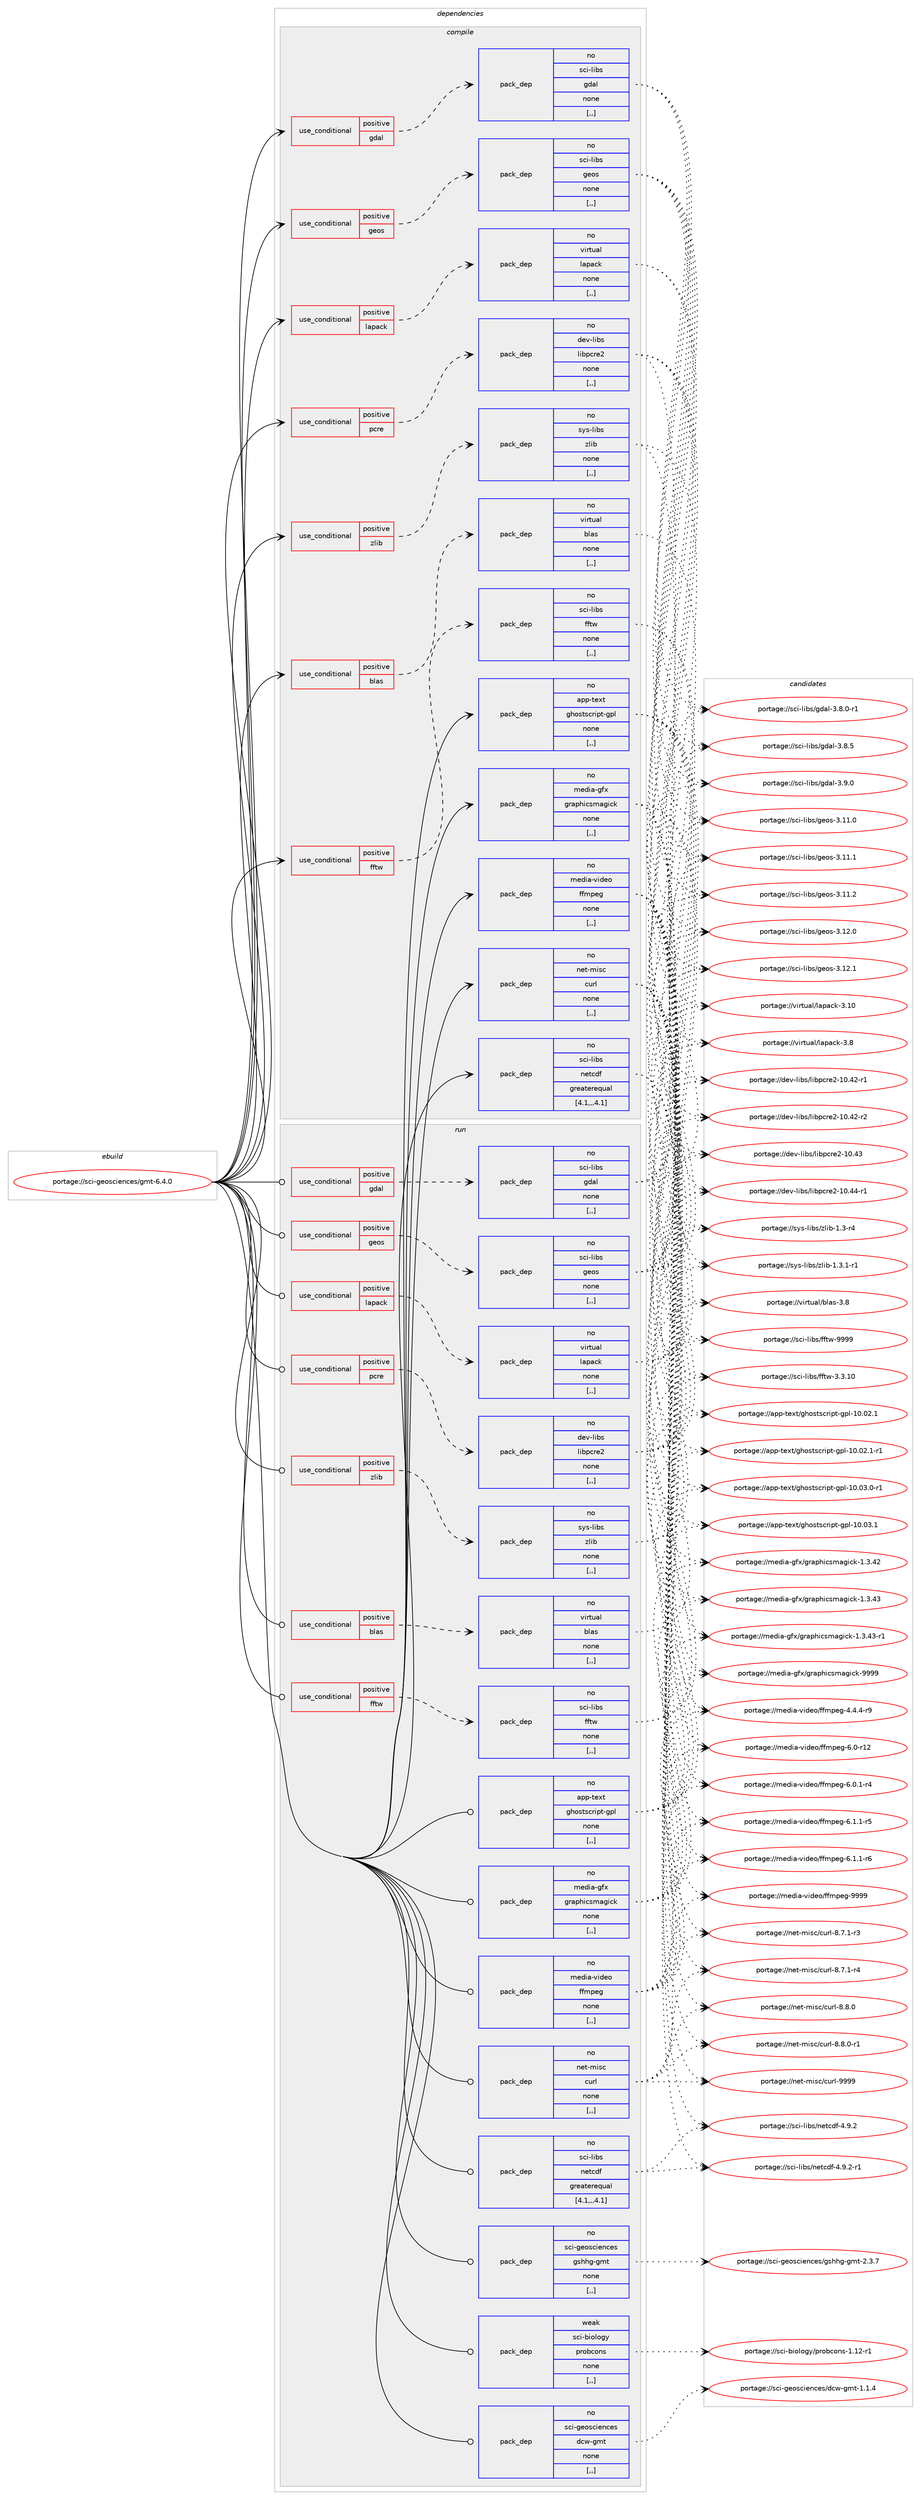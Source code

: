 digraph prolog {

# *************
# Graph options
# *************

newrank=true;
concentrate=true;
compound=true;
graph [rankdir=LR,fontname=Helvetica,fontsize=10,ranksep=1.5];#, ranksep=2.5, nodesep=0.2];
edge  [arrowhead=vee];
node  [fontname=Helvetica,fontsize=10];

# **********
# The ebuild
# **********

subgraph cluster_leftcol {
color=gray;
rank=same;
label=<<i>ebuild</i>>;
id [label="portage://sci-geosciences/gmt-6.4.0", color=red, width=4, href="../sci-geosciences/gmt-6.4.0.svg"];
}

# ****************
# The dependencies
# ****************

subgraph cluster_midcol {
color=gray;
label=<<i>dependencies</i>>;
subgraph cluster_compile {
fillcolor="#eeeeee";
style=filled;
label=<<i>compile</i>>;
subgraph cond102179 {
dependency387240 [label=<<TABLE BORDER="0" CELLBORDER="1" CELLSPACING="0" CELLPADDING="4"><TR><TD ROWSPAN="3" CELLPADDING="10">use_conditional</TD></TR><TR><TD>positive</TD></TR><TR><TD>blas</TD></TR></TABLE>>, shape=none, color=red];
subgraph pack282288 {
dependency387241 [label=<<TABLE BORDER="0" CELLBORDER="1" CELLSPACING="0" CELLPADDING="4" WIDTH="220"><TR><TD ROWSPAN="6" CELLPADDING="30">pack_dep</TD></TR><TR><TD WIDTH="110">no</TD></TR><TR><TD>virtual</TD></TR><TR><TD>blas</TD></TR><TR><TD>none</TD></TR><TR><TD>[,,]</TD></TR></TABLE>>, shape=none, color=blue];
}
dependency387240:e -> dependency387241:w [weight=20,style="dashed",arrowhead="vee"];
}
id:e -> dependency387240:w [weight=20,style="solid",arrowhead="vee"];
subgraph cond102180 {
dependency387242 [label=<<TABLE BORDER="0" CELLBORDER="1" CELLSPACING="0" CELLPADDING="4"><TR><TD ROWSPAN="3" CELLPADDING="10">use_conditional</TD></TR><TR><TD>positive</TD></TR><TR><TD>fftw</TD></TR></TABLE>>, shape=none, color=red];
subgraph pack282289 {
dependency387243 [label=<<TABLE BORDER="0" CELLBORDER="1" CELLSPACING="0" CELLPADDING="4" WIDTH="220"><TR><TD ROWSPAN="6" CELLPADDING="30">pack_dep</TD></TR><TR><TD WIDTH="110">no</TD></TR><TR><TD>sci-libs</TD></TR><TR><TD>fftw</TD></TR><TR><TD>none</TD></TR><TR><TD>[,,]</TD></TR></TABLE>>, shape=none, color=blue];
}
dependency387242:e -> dependency387243:w [weight=20,style="dashed",arrowhead="vee"];
}
id:e -> dependency387242:w [weight=20,style="solid",arrowhead="vee"];
subgraph cond102181 {
dependency387244 [label=<<TABLE BORDER="0" CELLBORDER="1" CELLSPACING="0" CELLPADDING="4"><TR><TD ROWSPAN="3" CELLPADDING="10">use_conditional</TD></TR><TR><TD>positive</TD></TR><TR><TD>gdal</TD></TR></TABLE>>, shape=none, color=red];
subgraph pack282290 {
dependency387245 [label=<<TABLE BORDER="0" CELLBORDER="1" CELLSPACING="0" CELLPADDING="4" WIDTH="220"><TR><TD ROWSPAN="6" CELLPADDING="30">pack_dep</TD></TR><TR><TD WIDTH="110">no</TD></TR><TR><TD>sci-libs</TD></TR><TR><TD>gdal</TD></TR><TR><TD>none</TD></TR><TR><TD>[,,]</TD></TR></TABLE>>, shape=none, color=blue];
}
dependency387244:e -> dependency387245:w [weight=20,style="dashed",arrowhead="vee"];
}
id:e -> dependency387244:w [weight=20,style="solid",arrowhead="vee"];
subgraph cond102182 {
dependency387246 [label=<<TABLE BORDER="0" CELLBORDER="1" CELLSPACING="0" CELLPADDING="4"><TR><TD ROWSPAN="3" CELLPADDING="10">use_conditional</TD></TR><TR><TD>positive</TD></TR><TR><TD>geos</TD></TR></TABLE>>, shape=none, color=red];
subgraph pack282291 {
dependency387247 [label=<<TABLE BORDER="0" CELLBORDER="1" CELLSPACING="0" CELLPADDING="4" WIDTH="220"><TR><TD ROWSPAN="6" CELLPADDING="30">pack_dep</TD></TR><TR><TD WIDTH="110">no</TD></TR><TR><TD>sci-libs</TD></TR><TR><TD>geos</TD></TR><TR><TD>none</TD></TR><TR><TD>[,,]</TD></TR></TABLE>>, shape=none, color=blue];
}
dependency387246:e -> dependency387247:w [weight=20,style="dashed",arrowhead="vee"];
}
id:e -> dependency387246:w [weight=20,style="solid",arrowhead="vee"];
subgraph cond102183 {
dependency387248 [label=<<TABLE BORDER="0" CELLBORDER="1" CELLSPACING="0" CELLPADDING="4"><TR><TD ROWSPAN="3" CELLPADDING="10">use_conditional</TD></TR><TR><TD>positive</TD></TR><TR><TD>lapack</TD></TR></TABLE>>, shape=none, color=red];
subgraph pack282292 {
dependency387249 [label=<<TABLE BORDER="0" CELLBORDER="1" CELLSPACING="0" CELLPADDING="4" WIDTH="220"><TR><TD ROWSPAN="6" CELLPADDING="30">pack_dep</TD></TR><TR><TD WIDTH="110">no</TD></TR><TR><TD>virtual</TD></TR><TR><TD>lapack</TD></TR><TR><TD>none</TD></TR><TR><TD>[,,]</TD></TR></TABLE>>, shape=none, color=blue];
}
dependency387248:e -> dependency387249:w [weight=20,style="dashed",arrowhead="vee"];
}
id:e -> dependency387248:w [weight=20,style="solid",arrowhead="vee"];
subgraph cond102184 {
dependency387250 [label=<<TABLE BORDER="0" CELLBORDER="1" CELLSPACING="0" CELLPADDING="4"><TR><TD ROWSPAN="3" CELLPADDING="10">use_conditional</TD></TR><TR><TD>positive</TD></TR><TR><TD>pcre</TD></TR></TABLE>>, shape=none, color=red];
subgraph pack282293 {
dependency387251 [label=<<TABLE BORDER="0" CELLBORDER="1" CELLSPACING="0" CELLPADDING="4" WIDTH="220"><TR><TD ROWSPAN="6" CELLPADDING="30">pack_dep</TD></TR><TR><TD WIDTH="110">no</TD></TR><TR><TD>dev-libs</TD></TR><TR><TD>libpcre2</TD></TR><TR><TD>none</TD></TR><TR><TD>[,,]</TD></TR></TABLE>>, shape=none, color=blue];
}
dependency387250:e -> dependency387251:w [weight=20,style="dashed",arrowhead="vee"];
}
id:e -> dependency387250:w [weight=20,style="solid",arrowhead="vee"];
subgraph cond102185 {
dependency387252 [label=<<TABLE BORDER="0" CELLBORDER="1" CELLSPACING="0" CELLPADDING="4"><TR><TD ROWSPAN="3" CELLPADDING="10">use_conditional</TD></TR><TR><TD>positive</TD></TR><TR><TD>zlib</TD></TR></TABLE>>, shape=none, color=red];
subgraph pack282294 {
dependency387253 [label=<<TABLE BORDER="0" CELLBORDER="1" CELLSPACING="0" CELLPADDING="4" WIDTH="220"><TR><TD ROWSPAN="6" CELLPADDING="30">pack_dep</TD></TR><TR><TD WIDTH="110">no</TD></TR><TR><TD>sys-libs</TD></TR><TR><TD>zlib</TD></TR><TR><TD>none</TD></TR><TR><TD>[,,]</TD></TR></TABLE>>, shape=none, color=blue];
}
dependency387252:e -> dependency387253:w [weight=20,style="dashed",arrowhead="vee"];
}
id:e -> dependency387252:w [weight=20,style="solid",arrowhead="vee"];
subgraph pack282295 {
dependency387254 [label=<<TABLE BORDER="0" CELLBORDER="1" CELLSPACING="0" CELLPADDING="4" WIDTH="220"><TR><TD ROWSPAN="6" CELLPADDING="30">pack_dep</TD></TR><TR><TD WIDTH="110">no</TD></TR><TR><TD>app-text</TD></TR><TR><TD>ghostscript-gpl</TD></TR><TR><TD>none</TD></TR><TR><TD>[,,]</TD></TR></TABLE>>, shape=none, color=blue];
}
id:e -> dependency387254:w [weight=20,style="solid",arrowhead="vee"];
subgraph pack282296 {
dependency387255 [label=<<TABLE BORDER="0" CELLBORDER="1" CELLSPACING="0" CELLPADDING="4" WIDTH="220"><TR><TD ROWSPAN="6" CELLPADDING="30">pack_dep</TD></TR><TR><TD WIDTH="110">no</TD></TR><TR><TD>media-gfx</TD></TR><TR><TD>graphicsmagick</TD></TR><TR><TD>none</TD></TR><TR><TD>[,,]</TD></TR></TABLE>>, shape=none, color=blue];
}
id:e -> dependency387255:w [weight=20,style="solid",arrowhead="vee"];
subgraph pack282297 {
dependency387256 [label=<<TABLE BORDER="0" CELLBORDER="1" CELLSPACING="0" CELLPADDING="4" WIDTH="220"><TR><TD ROWSPAN="6" CELLPADDING="30">pack_dep</TD></TR><TR><TD WIDTH="110">no</TD></TR><TR><TD>media-video</TD></TR><TR><TD>ffmpeg</TD></TR><TR><TD>none</TD></TR><TR><TD>[,,]</TD></TR></TABLE>>, shape=none, color=blue];
}
id:e -> dependency387256:w [weight=20,style="solid",arrowhead="vee"];
subgraph pack282298 {
dependency387257 [label=<<TABLE BORDER="0" CELLBORDER="1" CELLSPACING="0" CELLPADDING="4" WIDTH="220"><TR><TD ROWSPAN="6" CELLPADDING="30">pack_dep</TD></TR><TR><TD WIDTH="110">no</TD></TR><TR><TD>net-misc</TD></TR><TR><TD>curl</TD></TR><TR><TD>none</TD></TR><TR><TD>[,,]</TD></TR></TABLE>>, shape=none, color=blue];
}
id:e -> dependency387257:w [weight=20,style="solid",arrowhead="vee"];
subgraph pack282299 {
dependency387258 [label=<<TABLE BORDER="0" CELLBORDER="1" CELLSPACING="0" CELLPADDING="4" WIDTH="220"><TR><TD ROWSPAN="6" CELLPADDING="30">pack_dep</TD></TR><TR><TD WIDTH="110">no</TD></TR><TR><TD>sci-libs</TD></TR><TR><TD>netcdf</TD></TR><TR><TD>greaterequal</TD></TR><TR><TD>[4.1,,,4.1]</TD></TR></TABLE>>, shape=none, color=blue];
}
id:e -> dependency387258:w [weight=20,style="solid",arrowhead="vee"];
}
subgraph cluster_compileandrun {
fillcolor="#eeeeee";
style=filled;
label=<<i>compile and run</i>>;
}
subgraph cluster_run {
fillcolor="#eeeeee";
style=filled;
label=<<i>run</i>>;
subgraph cond102186 {
dependency387259 [label=<<TABLE BORDER="0" CELLBORDER="1" CELLSPACING="0" CELLPADDING="4"><TR><TD ROWSPAN="3" CELLPADDING="10">use_conditional</TD></TR><TR><TD>positive</TD></TR><TR><TD>blas</TD></TR></TABLE>>, shape=none, color=red];
subgraph pack282300 {
dependency387260 [label=<<TABLE BORDER="0" CELLBORDER="1" CELLSPACING="0" CELLPADDING="4" WIDTH="220"><TR><TD ROWSPAN="6" CELLPADDING="30">pack_dep</TD></TR><TR><TD WIDTH="110">no</TD></TR><TR><TD>virtual</TD></TR><TR><TD>blas</TD></TR><TR><TD>none</TD></TR><TR><TD>[,,]</TD></TR></TABLE>>, shape=none, color=blue];
}
dependency387259:e -> dependency387260:w [weight=20,style="dashed",arrowhead="vee"];
}
id:e -> dependency387259:w [weight=20,style="solid",arrowhead="odot"];
subgraph cond102187 {
dependency387261 [label=<<TABLE BORDER="0" CELLBORDER="1" CELLSPACING="0" CELLPADDING="4"><TR><TD ROWSPAN="3" CELLPADDING="10">use_conditional</TD></TR><TR><TD>positive</TD></TR><TR><TD>fftw</TD></TR></TABLE>>, shape=none, color=red];
subgraph pack282301 {
dependency387262 [label=<<TABLE BORDER="0" CELLBORDER="1" CELLSPACING="0" CELLPADDING="4" WIDTH="220"><TR><TD ROWSPAN="6" CELLPADDING="30">pack_dep</TD></TR><TR><TD WIDTH="110">no</TD></TR><TR><TD>sci-libs</TD></TR><TR><TD>fftw</TD></TR><TR><TD>none</TD></TR><TR><TD>[,,]</TD></TR></TABLE>>, shape=none, color=blue];
}
dependency387261:e -> dependency387262:w [weight=20,style="dashed",arrowhead="vee"];
}
id:e -> dependency387261:w [weight=20,style="solid",arrowhead="odot"];
subgraph cond102188 {
dependency387263 [label=<<TABLE BORDER="0" CELLBORDER="1" CELLSPACING="0" CELLPADDING="4"><TR><TD ROWSPAN="3" CELLPADDING="10">use_conditional</TD></TR><TR><TD>positive</TD></TR><TR><TD>gdal</TD></TR></TABLE>>, shape=none, color=red];
subgraph pack282302 {
dependency387264 [label=<<TABLE BORDER="0" CELLBORDER="1" CELLSPACING="0" CELLPADDING="4" WIDTH="220"><TR><TD ROWSPAN="6" CELLPADDING="30">pack_dep</TD></TR><TR><TD WIDTH="110">no</TD></TR><TR><TD>sci-libs</TD></TR><TR><TD>gdal</TD></TR><TR><TD>none</TD></TR><TR><TD>[,,]</TD></TR></TABLE>>, shape=none, color=blue];
}
dependency387263:e -> dependency387264:w [weight=20,style="dashed",arrowhead="vee"];
}
id:e -> dependency387263:w [weight=20,style="solid",arrowhead="odot"];
subgraph cond102189 {
dependency387265 [label=<<TABLE BORDER="0" CELLBORDER="1" CELLSPACING="0" CELLPADDING="4"><TR><TD ROWSPAN="3" CELLPADDING="10">use_conditional</TD></TR><TR><TD>positive</TD></TR><TR><TD>geos</TD></TR></TABLE>>, shape=none, color=red];
subgraph pack282303 {
dependency387266 [label=<<TABLE BORDER="0" CELLBORDER="1" CELLSPACING="0" CELLPADDING="4" WIDTH="220"><TR><TD ROWSPAN="6" CELLPADDING="30">pack_dep</TD></TR><TR><TD WIDTH="110">no</TD></TR><TR><TD>sci-libs</TD></TR><TR><TD>geos</TD></TR><TR><TD>none</TD></TR><TR><TD>[,,]</TD></TR></TABLE>>, shape=none, color=blue];
}
dependency387265:e -> dependency387266:w [weight=20,style="dashed",arrowhead="vee"];
}
id:e -> dependency387265:w [weight=20,style="solid",arrowhead="odot"];
subgraph cond102190 {
dependency387267 [label=<<TABLE BORDER="0" CELLBORDER="1" CELLSPACING="0" CELLPADDING="4"><TR><TD ROWSPAN="3" CELLPADDING="10">use_conditional</TD></TR><TR><TD>positive</TD></TR><TR><TD>lapack</TD></TR></TABLE>>, shape=none, color=red];
subgraph pack282304 {
dependency387268 [label=<<TABLE BORDER="0" CELLBORDER="1" CELLSPACING="0" CELLPADDING="4" WIDTH="220"><TR><TD ROWSPAN="6" CELLPADDING="30">pack_dep</TD></TR><TR><TD WIDTH="110">no</TD></TR><TR><TD>virtual</TD></TR><TR><TD>lapack</TD></TR><TR><TD>none</TD></TR><TR><TD>[,,]</TD></TR></TABLE>>, shape=none, color=blue];
}
dependency387267:e -> dependency387268:w [weight=20,style="dashed",arrowhead="vee"];
}
id:e -> dependency387267:w [weight=20,style="solid",arrowhead="odot"];
subgraph cond102191 {
dependency387269 [label=<<TABLE BORDER="0" CELLBORDER="1" CELLSPACING="0" CELLPADDING="4"><TR><TD ROWSPAN="3" CELLPADDING="10">use_conditional</TD></TR><TR><TD>positive</TD></TR><TR><TD>pcre</TD></TR></TABLE>>, shape=none, color=red];
subgraph pack282305 {
dependency387270 [label=<<TABLE BORDER="0" CELLBORDER="1" CELLSPACING="0" CELLPADDING="4" WIDTH="220"><TR><TD ROWSPAN="6" CELLPADDING="30">pack_dep</TD></TR><TR><TD WIDTH="110">no</TD></TR><TR><TD>dev-libs</TD></TR><TR><TD>libpcre2</TD></TR><TR><TD>none</TD></TR><TR><TD>[,,]</TD></TR></TABLE>>, shape=none, color=blue];
}
dependency387269:e -> dependency387270:w [weight=20,style="dashed",arrowhead="vee"];
}
id:e -> dependency387269:w [weight=20,style="solid",arrowhead="odot"];
subgraph cond102192 {
dependency387271 [label=<<TABLE BORDER="0" CELLBORDER="1" CELLSPACING="0" CELLPADDING="4"><TR><TD ROWSPAN="3" CELLPADDING="10">use_conditional</TD></TR><TR><TD>positive</TD></TR><TR><TD>zlib</TD></TR></TABLE>>, shape=none, color=red];
subgraph pack282306 {
dependency387272 [label=<<TABLE BORDER="0" CELLBORDER="1" CELLSPACING="0" CELLPADDING="4" WIDTH="220"><TR><TD ROWSPAN="6" CELLPADDING="30">pack_dep</TD></TR><TR><TD WIDTH="110">no</TD></TR><TR><TD>sys-libs</TD></TR><TR><TD>zlib</TD></TR><TR><TD>none</TD></TR><TR><TD>[,,]</TD></TR></TABLE>>, shape=none, color=blue];
}
dependency387271:e -> dependency387272:w [weight=20,style="dashed",arrowhead="vee"];
}
id:e -> dependency387271:w [weight=20,style="solid",arrowhead="odot"];
subgraph pack282307 {
dependency387273 [label=<<TABLE BORDER="0" CELLBORDER="1" CELLSPACING="0" CELLPADDING="4" WIDTH="220"><TR><TD ROWSPAN="6" CELLPADDING="30">pack_dep</TD></TR><TR><TD WIDTH="110">no</TD></TR><TR><TD>app-text</TD></TR><TR><TD>ghostscript-gpl</TD></TR><TR><TD>none</TD></TR><TR><TD>[,,]</TD></TR></TABLE>>, shape=none, color=blue];
}
id:e -> dependency387273:w [weight=20,style="solid",arrowhead="odot"];
subgraph pack282308 {
dependency387274 [label=<<TABLE BORDER="0" CELLBORDER="1" CELLSPACING="0" CELLPADDING="4" WIDTH="220"><TR><TD ROWSPAN="6" CELLPADDING="30">pack_dep</TD></TR><TR><TD WIDTH="110">no</TD></TR><TR><TD>media-gfx</TD></TR><TR><TD>graphicsmagick</TD></TR><TR><TD>none</TD></TR><TR><TD>[,,]</TD></TR></TABLE>>, shape=none, color=blue];
}
id:e -> dependency387274:w [weight=20,style="solid",arrowhead="odot"];
subgraph pack282309 {
dependency387275 [label=<<TABLE BORDER="0" CELLBORDER="1" CELLSPACING="0" CELLPADDING="4" WIDTH="220"><TR><TD ROWSPAN="6" CELLPADDING="30">pack_dep</TD></TR><TR><TD WIDTH="110">no</TD></TR><TR><TD>media-video</TD></TR><TR><TD>ffmpeg</TD></TR><TR><TD>none</TD></TR><TR><TD>[,,]</TD></TR></TABLE>>, shape=none, color=blue];
}
id:e -> dependency387275:w [weight=20,style="solid",arrowhead="odot"];
subgraph pack282310 {
dependency387276 [label=<<TABLE BORDER="0" CELLBORDER="1" CELLSPACING="0" CELLPADDING="4" WIDTH="220"><TR><TD ROWSPAN="6" CELLPADDING="30">pack_dep</TD></TR><TR><TD WIDTH="110">no</TD></TR><TR><TD>net-misc</TD></TR><TR><TD>curl</TD></TR><TR><TD>none</TD></TR><TR><TD>[,,]</TD></TR></TABLE>>, shape=none, color=blue];
}
id:e -> dependency387276:w [weight=20,style="solid",arrowhead="odot"];
subgraph pack282311 {
dependency387277 [label=<<TABLE BORDER="0" CELLBORDER="1" CELLSPACING="0" CELLPADDING="4" WIDTH="220"><TR><TD ROWSPAN="6" CELLPADDING="30">pack_dep</TD></TR><TR><TD WIDTH="110">no</TD></TR><TR><TD>sci-geosciences</TD></TR><TR><TD>dcw-gmt</TD></TR><TR><TD>none</TD></TR><TR><TD>[,,]</TD></TR></TABLE>>, shape=none, color=blue];
}
id:e -> dependency387277:w [weight=20,style="solid",arrowhead="odot"];
subgraph pack282312 {
dependency387278 [label=<<TABLE BORDER="0" CELLBORDER="1" CELLSPACING="0" CELLPADDING="4" WIDTH="220"><TR><TD ROWSPAN="6" CELLPADDING="30">pack_dep</TD></TR><TR><TD WIDTH="110">no</TD></TR><TR><TD>sci-geosciences</TD></TR><TR><TD>gshhg-gmt</TD></TR><TR><TD>none</TD></TR><TR><TD>[,,]</TD></TR></TABLE>>, shape=none, color=blue];
}
id:e -> dependency387278:w [weight=20,style="solid",arrowhead="odot"];
subgraph pack282313 {
dependency387279 [label=<<TABLE BORDER="0" CELLBORDER="1" CELLSPACING="0" CELLPADDING="4" WIDTH="220"><TR><TD ROWSPAN="6" CELLPADDING="30">pack_dep</TD></TR><TR><TD WIDTH="110">no</TD></TR><TR><TD>sci-libs</TD></TR><TR><TD>netcdf</TD></TR><TR><TD>greaterequal</TD></TR><TR><TD>[4.1,,,4.1]</TD></TR></TABLE>>, shape=none, color=blue];
}
id:e -> dependency387279:w [weight=20,style="solid",arrowhead="odot"];
subgraph pack282314 {
dependency387280 [label=<<TABLE BORDER="0" CELLBORDER="1" CELLSPACING="0" CELLPADDING="4" WIDTH="220"><TR><TD ROWSPAN="6" CELLPADDING="30">pack_dep</TD></TR><TR><TD WIDTH="110">weak</TD></TR><TR><TD>sci-biology</TD></TR><TR><TD>probcons</TD></TR><TR><TD>none</TD></TR><TR><TD>[,,]</TD></TR></TABLE>>, shape=none, color=blue];
}
id:e -> dependency387280:w [weight=20,style="solid",arrowhead="odot"];
}
}

# **************
# The candidates
# **************

subgraph cluster_choices {
rank=same;
color=gray;
label=<<i>candidates</i>>;

subgraph choice282288 {
color=black;
nodesep=1;
choice1181051141161179710847981089711545514656 [label="portage://virtual/blas-3.8", color=red, width=4,href="../virtual/blas-3.8.svg"];
dependency387241:e -> choice1181051141161179710847981089711545514656:w [style=dotted,weight="100"];
}
subgraph choice282289 {
color=black;
nodesep=1;
choice1159910545108105981154710210211611945514651464948 [label="portage://sci-libs/fftw-3.3.10", color=red, width=4,href="../sci-libs/fftw-3.3.10.svg"];
choice115991054510810598115471021021161194557575757 [label="portage://sci-libs/fftw-9999", color=red, width=4,href="../sci-libs/fftw-9999.svg"];
dependency387243:e -> choice1159910545108105981154710210211611945514651464948:w [style=dotted,weight="100"];
dependency387243:e -> choice115991054510810598115471021021161194557575757:w [style=dotted,weight="100"];
}
subgraph choice282290 {
color=black;
nodesep=1;
choice11599105451081059811547103100971084551465646484511449 [label="portage://sci-libs/gdal-3.8.0-r1", color=red, width=4,href="../sci-libs/gdal-3.8.0-r1.svg"];
choice1159910545108105981154710310097108455146564653 [label="portage://sci-libs/gdal-3.8.5", color=red, width=4,href="../sci-libs/gdal-3.8.5.svg"];
choice1159910545108105981154710310097108455146574648 [label="portage://sci-libs/gdal-3.9.0", color=red, width=4,href="../sci-libs/gdal-3.9.0.svg"];
dependency387245:e -> choice11599105451081059811547103100971084551465646484511449:w [style=dotted,weight="100"];
dependency387245:e -> choice1159910545108105981154710310097108455146564653:w [style=dotted,weight="100"];
dependency387245:e -> choice1159910545108105981154710310097108455146574648:w [style=dotted,weight="100"];
}
subgraph choice282291 {
color=black;
nodesep=1;
choice1159910545108105981154710310111111545514649494648 [label="portage://sci-libs/geos-3.11.0", color=red, width=4,href="../sci-libs/geos-3.11.0.svg"];
choice1159910545108105981154710310111111545514649494649 [label="portage://sci-libs/geos-3.11.1", color=red, width=4,href="../sci-libs/geos-3.11.1.svg"];
choice1159910545108105981154710310111111545514649494650 [label="portage://sci-libs/geos-3.11.2", color=red, width=4,href="../sci-libs/geos-3.11.2.svg"];
choice1159910545108105981154710310111111545514649504648 [label="portage://sci-libs/geos-3.12.0", color=red, width=4,href="../sci-libs/geos-3.12.0.svg"];
choice1159910545108105981154710310111111545514649504649 [label="portage://sci-libs/geos-3.12.1", color=red, width=4,href="../sci-libs/geos-3.12.1.svg"];
dependency387247:e -> choice1159910545108105981154710310111111545514649494648:w [style=dotted,weight="100"];
dependency387247:e -> choice1159910545108105981154710310111111545514649494649:w [style=dotted,weight="100"];
dependency387247:e -> choice1159910545108105981154710310111111545514649494650:w [style=dotted,weight="100"];
dependency387247:e -> choice1159910545108105981154710310111111545514649504648:w [style=dotted,weight="100"];
dependency387247:e -> choice1159910545108105981154710310111111545514649504649:w [style=dotted,weight="100"];
}
subgraph choice282292 {
color=black;
nodesep=1;
choice11810511411611797108471089711297991074551464948 [label="portage://virtual/lapack-3.10", color=red, width=4,href="../virtual/lapack-3.10.svg"];
choice118105114116117971084710897112979910745514656 [label="portage://virtual/lapack-3.8", color=red, width=4,href="../virtual/lapack-3.8.svg"];
dependency387249:e -> choice11810511411611797108471089711297991074551464948:w [style=dotted,weight="100"];
dependency387249:e -> choice118105114116117971084710897112979910745514656:w [style=dotted,weight="100"];
}
subgraph choice282293 {
color=black;
nodesep=1;
choice1001011184510810598115471081059811299114101504549484652504511449 [label="portage://dev-libs/libpcre2-10.42-r1", color=red, width=4,href="../dev-libs/libpcre2-10.42-r1.svg"];
choice1001011184510810598115471081059811299114101504549484652504511450 [label="portage://dev-libs/libpcre2-10.42-r2", color=red, width=4,href="../dev-libs/libpcre2-10.42-r2.svg"];
choice100101118451081059811547108105981129911410150454948465251 [label="portage://dev-libs/libpcre2-10.43", color=red, width=4,href="../dev-libs/libpcre2-10.43.svg"];
choice1001011184510810598115471081059811299114101504549484652524511449 [label="portage://dev-libs/libpcre2-10.44-r1", color=red, width=4,href="../dev-libs/libpcre2-10.44-r1.svg"];
dependency387251:e -> choice1001011184510810598115471081059811299114101504549484652504511449:w [style=dotted,weight="100"];
dependency387251:e -> choice1001011184510810598115471081059811299114101504549484652504511450:w [style=dotted,weight="100"];
dependency387251:e -> choice100101118451081059811547108105981129911410150454948465251:w [style=dotted,weight="100"];
dependency387251:e -> choice1001011184510810598115471081059811299114101504549484652524511449:w [style=dotted,weight="100"];
}
subgraph choice282294 {
color=black;
nodesep=1;
choice11512111545108105981154712210810598454946514511452 [label="portage://sys-libs/zlib-1.3-r4", color=red, width=4,href="../sys-libs/zlib-1.3-r4.svg"];
choice115121115451081059811547122108105984549465146494511449 [label="portage://sys-libs/zlib-1.3.1-r1", color=red, width=4,href="../sys-libs/zlib-1.3.1-r1.svg"];
dependency387253:e -> choice11512111545108105981154712210810598454946514511452:w [style=dotted,weight="100"];
dependency387253:e -> choice115121115451081059811547122108105984549465146494511449:w [style=dotted,weight="100"];
}
subgraph choice282295 {
color=black;
nodesep=1;
choice97112112451161011201164710310411111511611599114105112116451031121084549484648504649 [label="portage://app-text/ghostscript-gpl-10.02.1", color=red, width=4,href="../app-text/ghostscript-gpl-10.02.1.svg"];
choice971121124511610112011647103104111115116115991141051121164510311210845494846485046494511449 [label="portage://app-text/ghostscript-gpl-10.02.1-r1", color=red, width=4,href="../app-text/ghostscript-gpl-10.02.1-r1.svg"];
choice971121124511610112011647103104111115116115991141051121164510311210845494846485146484511449 [label="portage://app-text/ghostscript-gpl-10.03.0-r1", color=red, width=4,href="../app-text/ghostscript-gpl-10.03.0-r1.svg"];
choice97112112451161011201164710310411111511611599114105112116451031121084549484648514649 [label="portage://app-text/ghostscript-gpl-10.03.1", color=red, width=4,href="../app-text/ghostscript-gpl-10.03.1.svg"];
dependency387254:e -> choice97112112451161011201164710310411111511611599114105112116451031121084549484648504649:w [style=dotted,weight="100"];
dependency387254:e -> choice971121124511610112011647103104111115116115991141051121164510311210845494846485046494511449:w [style=dotted,weight="100"];
dependency387254:e -> choice971121124511610112011647103104111115116115991141051121164510311210845494846485146484511449:w [style=dotted,weight="100"];
dependency387254:e -> choice97112112451161011201164710310411111511611599114105112116451031121084549484648514649:w [style=dotted,weight="100"];
}
subgraph choice282296 {
color=black;
nodesep=1;
choice1091011001059745103102120471031149711210410599115109971031059910745494651465250 [label="portage://media-gfx/graphicsmagick-1.3.42", color=red, width=4,href="../media-gfx/graphicsmagick-1.3.42.svg"];
choice1091011001059745103102120471031149711210410599115109971031059910745494651465251 [label="portage://media-gfx/graphicsmagick-1.3.43", color=red, width=4,href="../media-gfx/graphicsmagick-1.3.43.svg"];
choice10910110010597451031021204710311497112104105991151099710310599107454946514652514511449 [label="portage://media-gfx/graphicsmagick-1.3.43-r1", color=red, width=4,href="../media-gfx/graphicsmagick-1.3.43-r1.svg"];
choice109101100105974510310212047103114971121041059911510997103105991074557575757 [label="portage://media-gfx/graphicsmagick-9999", color=red, width=4,href="../media-gfx/graphicsmagick-9999.svg"];
dependency387255:e -> choice1091011001059745103102120471031149711210410599115109971031059910745494651465250:w [style=dotted,weight="100"];
dependency387255:e -> choice1091011001059745103102120471031149711210410599115109971031059910745494651465251:w [style=dotted,weight="100"];
dependency387255:e -> choice10910110010597451031021204710311497112104105991151099710310599107454946514652514511449:w [style=dotted,weight="100"];
dependency387255:e -> choice109101100105974510310212047103114971121041059911510997103105991074557575757:w [style=dotted,weight="100"];
}
subgraph choice282297 {
color=black;
nodesep=1;
choice1091011001059745118105100101111471021021091121011034552465246524511457 [label="portage://media-video/ffmpeg-4.4.4-r9", color=red, width=4,href="../media-video/ffmpeg-4.4.4-r9.svg"];
choice10910110010597451181051001011114710210210911210110345544648451144950 [label="portage://media-video/ffmpeg-6.0-r12", color=red, width=4,href="../media-video/ffmpeg-6.0-r12.svg"];
choice1091011001059745118105100101111471021021091121011034554464846494511452 [label="portage://media-video/ffmpeg-6.0.1-r4", color=red, width=4,href="../media-video/ffmpeg-6.0.1-r4.svg"];
choice1091011001059745118105100101111471021021091121011034554464946494511453 [label="portage://media-video/ffmpeg-6.1.1-r5", color=red, width=4,href="../media-video/ffmpeg-6.1.1-r5.svg"];
choice1091011001059745118105100101111471021021091121011034554464946494511454 [label="portage://media-video/ffmpeg-6.1.1-r6", color=red, width=4,href="../media-video/ffmpeg-6.1.1-r6.svg"];
choice1091011001059745118105100101111471021021091121011034557575757 [label="portage://media-video/ffmpeg-9999", color=red, width=4,href="../media-video/ffmpeg-9999.svg"];
dependency387256:e -> choice1091011001059745118105100101111471021021091121011034552465246524511457:w [style=dotted,weight="100"];
dependency387256:e -> choice10910110010597451181051001011114710210210911210110345544648451144950:w [style=dotted,weight="100"];
dependency387256:e -> choice1091011001059745118105100101111471021021091121011034554464846494511452:w [style=dotted,weight="100"];
dependency387256:e -> choice1091011001059745118105100101111471021021091121011034554464946494511453:w [style=dotted,weight="100"];
dependency387256:e -> choice1091011001059745118105100101111471021021091121011034554464946494511454:w [style=dotted,weight="100"];
dependency387256:e -> choice1091011001059745118105100101111471021021091121011034557575757:w [style=dotted,weight="100"];
}
subgraph choice282298 {
color=black;
nodesep=1;
choice110101116451091051159947991171141084556465546494511451 [label="portage://net-misc/curl-8.7.1-r3", color=red, width=4,href="../net-misc/curl-8.7.1-r3.svg"];
choice110101116451091051159947991171141084556465546494511452 [label="portage://net-misc/curl-8.7.1-r4", color=red, width=4,href="../net-misc/curl-8.7.1-r4.svg"];
choice11010111645109105115994799117114108455646564648 [label="portage://net-misc/curl-8.8.0", color=red, width=4,href="../net-misc/curl-8.8.0.svg"];
choice110101116451091051159947991171141084556465646484511449 [label="portage://net-misc/curl-8.8.0-r1", color=red, width=4,href="../net-misc/curl-8.8.0-r1.svg"];
choice110101116451091051159947991171141084557575757 [label="portage://net-misc/curl-9999", color=red, width=4,href="../net-misc/curl-9999.svg"];
dependency387257:e -> choice110101116451091051159947991171141084556465546494511451:w [style=dotted,weight="100"];
dependency387257:e -> choice110101116451091051159947991171141084556465546494511452:w [style=dotted,weight="100"];
dependency387257:e -> choice11010111645109105115994799117114108455646564648:w [style=dotted,weight="100"];
dependency387257:e -> choice110101116451091051159947991171141084556465646484511449:w [style=dotted,weight="100"];
dependency387257:e -> choice110101116451091051159947991171141084557575757:w [style=dotted,weight="100"];
}
subgraph choice282299 {
color=black;
nodesep=1;
choice1159910545108105981154711010111699100102455246574650 [label="portage://sci-libs/netcdf-4.9.2", color=red, width=4,href="../sci-libs/netcdf-4.9.2.svg"];
choice11599105451081059811547110101116991001024552465746504511449 [label="portage://sci-libs/netcdf-4.9.2-r1", color=red, width=4,href="../sci-libs/netcdf-4.9.2-r1.svg"];
dependency387258:e -> choice1159910545108105981154711010111699100102455246574650:w [style=dotted,weight="100"];
dependency387258:e -> choice11599105451081059811547110101116991001024552465746504511449:w [style=dotted,weight="100"];
}
subgraph choice282300 {
color=black;
nodesep=1;
choice1181051141161179710847981089711545514656 [label="portage://virtual/blas-3.8", color=red, width=4,href="../virtual/blas-3.8.svg"];
dependency387260:e -> choice1181051141161179710847981089711545514656:w [style=dotted,weight="100"];
}
subgraph choice282301 {
color=black;
nodesep=1;
choice1159910545108105981154710210211611945514651464948 [label="portage://sci-libs/fftw-3.3.10", color=red, width=4,href="../sci-libs/fftw-3.3.10.svg"];
choice115991054510810598115471021021161194557575757 [label="portage://sci-libs/fftw-9999", color=red, width=4,href="../sci-libs/fftw-9999.svg"];
dependency387262:e -> choice1159910545108105981154710210211611945514651464948:w [style=dotted,weight="100"];
dependency387262:e -> choice115991054510810598115471021021161194557575757:w [style=dotted,weight="100"];
}
subgraph choice282302 {
color=black;
nodesep=1;
choice11599105451081059811547103100971084551465646484511449 [label="portage://sci-libs/gdal-3.8.0-r1", color=red, width=4,href="../sci-libs/gdal-3.8.0-r1.svg"];
choice1159910545108105981154710310097108455146564653 [label="portage://sci-libs/gdal-3.8.5", color=red, width=4,href="../sci-libs/gdal-3.8.5.svg"];
choice1159910545108105981154710310097108455146574648 [label="portage://sci-libs/gdal-3.9.0", color=red, width=4,href="../sci-libs/gdal-3.9.0.svg"];
dependency387264:e -> choice11599105451081059811547103100971084551465646484511449:w [style=dotted,weight="100"];
dependency387264:e -> choice1159910545108105981154710310097108455146564653:w [style=dotted,weight="100"];
dependency387264:e -> choice1159910545108105981154710310097108455146574648:w [style=dotted,weight="100"];
}
subgraph choice282303 {
color=black;
nodesep=1;
choice1159910545108105981154710310111111545514649494648 [label="portage://sci-libs/geos-3.11.0", color=red, width=4,href="../sci-libs/geos-3.11.0.svg"];
choice1159910545108105981154710310111111545514649494649 [label="portage://sci-libs/geos-3.11.1", color=red, width=4,href="../sci-libs/geos-3.11.1.svg"];
choice1159910545108105981154710310111111545514649494650 [label="portage://sci-libs/geos-3.11.2", color=red, width=4,href="../sci-libs/geos-3.11.2.svg"];
choice1159910545108105981154710310111111545514649504648 [label="portage://sci-libs/geos-3.12.0", color=red, width=4,href="../sci-libs/geos-3.12.0.svg"];
choice1159910545108105981154710310111111545514649504649 [label="portage://sci-libs/geos-3.12.1", color=red, width=4,href="../sci-libs/geos-3.12.1.svg"];
dependency387266:e -> choice1159910545108105981154710310111111545514649494648:w [style=dotted,weight="100"];
dependency387266:e -> choice1159910545108105981154710310111111545514649494649:w [style=dotted,weight="100"];
dependency387266:e -> choice1159910545108105981154710310111111545514649494650:w [style=dotted,weight="100"];
dependency387266:e -> choice1159910545108105981154710310111111545514649504648:w [style=dotted,weight="100"];
dependency387266:e -> choice1159910545108105981154710310111111545514649504649:w [style=dotted,weight="100"];
}
subgraph choice282304 {
color=black;
nodesep=1;
choice11810511411611797108471089711297991074551464948 [label="portage://virtual/lapack-3.10", color=red, width=4,href="../virtual/lapack-3.10.svg"];
choice118105114116117971084710897112979910745514656 [label="portage://virtual/lapack-3.8", color=red, width=4,href="../virtual/lapack-3.8.svg"];
dependency387268:e -> choice11810511411611797108471089711297991074551464948:w [style=dotted,weight="100"];
dependency387268:e -> choice118105114116117971084710897112979910745514656:w [style=dotted,weight="100"];
}
subgraph choice282305 {
color=black;
nodesep=1;
choice1001011184510810598115471081059811299114101504549484652504511449 [label="portage://dev-libs/libpcre2-10.42-r1", color=red, width=4,href="../dev-libs/libpcre2-10.42-r1.svg"];
choice1001011184510810598115471081059811299114101504549484652504511450 [label="portage://dev-libs/libpcre2-10.42-r2", color=red, width=4,href="../dev-libs/libpcre2-10.42-r2.svg"];
choice100101118451081059811547108105981129911410150454948465251 [label="portage://dev-libs/libpcre2-10.43", color=red, width=4,href="../dev-libs/libpcre2-10.43.svg"];
choice1001011184510810598115471081059811299114101504549484652524511449 [label="portage://dev-libs/libpcre2-10.44-r1", color=red, width=4,href="../dev-libs/libpcre2-10.44-r1.svg"];
dependency387270:e -> choice1001011184510810598115471081059811299114101504549484652504511449:w [style=dotted,weight="100"];
dependency387270:e -> choice1001011184510810598115471081059811299114101504549484652504511450:w [style=dotted,weight="100"];
dependency387270:e -> choice100101118451081059811547108105981129911410150454948465251:w [style=dotted,weight="100"];
dependency387270:e -> choice1001011184510810598115471081059811299114101504549484652524511449:w [style=dotted,weight="100"];
}
subgraph choice282306 {
color=black;
nodesep=1;
choice11512111545108105981154712210810598454946514511452 [label="portage://sys-libs/zlib-1.3-r4", color=red, width=4,href="../sys-libs/zlib-1.3-r4.svg"];
choice115121115451081059811547122108105984549465146494511449 [label="portage://sys-libs/zlib-1.3.1-r1", color=red, width=4,href="../sys-libs/zlib-1.3.1-r1.svg"];
dependency387272:e -> choice11512111545108105981154712210810598454946514511452:w [style=dotted,weight="100"];
dependency387272:e -> choice115121115451081059811547122108105984549465146494511449:w [style=dotted,weight="100"];
}
subgraph choice282307 {
color=black;
nodesep=1;
choice97112112451161011201164710310411111511611599114105112116451031121084549484648504649 [label="portage://app-text/ghostscript-gpl-10.02.1", color=red, width=4,href="../app-text/ghostscript-gpl-10.02.1.svg"];
choice971121124511610112011647103104111115116115991141051121164510311210845494846485046494511449 [label="portage://app-text/ghostscript-gpl-10.02.1-r1", color=red, width=4,href="../app-text/ghostscript-gpl-10.02.1-r1.svg"];
choice971121124511610112011647103104111115116115991141051121164510311210845494846485146484511449 [label="portage://app-text/ghostscript-gpl-10.03.0-r1", color=red, width=4,href="../app-text/ghostscript-gpl-10.03.0-r1.svg"];
choice97112112451161011201164710310411111511611599114105112116451031121084549484648514649 [label="portage://app-text/ghostscript-gpl-10.03.1", color=red, width=4,href="../app-text/ghostscript-gpl-10.03.1.svg"];
dependency387273:e -> choice97112112451161011201164710310411111511611599114105112116451031121084549484648504649:w [style=dotted,weight="100"];
dependency387273:e -> choice971121124511610112011647103104111115116115991141051121164510311210845494846485046494511449:w [style=dotted,weight="100"];
dependency387273:e -> choice971121124511610112011647103104111115116115991141051121164510311210845494846485146484511449:w [style=dotted,weight="100"];
dependency387273:e -> choice97112112451161011201164710310411111511611599114105112116451031121084549484648514649:w [style=dotted,weight="100"];
}
subgraph choice282308 {
color=black;
nodesep=1;
choice1091011001059745103102120471031149711210410599115109971031059910745494651465250 [label="portage://media-gfx/graphicsmagick-1.3.42", color=red, width=4,href="../media-gfx/graphicsmagick-1.3.42.svg"];
choice1091011001059745103102120471031149711210410599115109971031059910745494651465251 [label="portage://media-gfx/graphicsmagick-1.3.43", color=red, width=4,href="../media-gfx/graphicsmagick-1.3.43.svg"];
choice10910110010597451031021204710311497112104105991151099710310599107454946514652514511449 [label="portage://media-gfx/graphicsmagick-1.3.43-r1", color=red, width=4,href="../media-gfx/graphicsmagick-1.3.43-r1.svg"];
choice109101100105974510310212047103114971121041059911510997103105991074557575757 [label="portage://media-gfx/graphicsmagick-9999", color=red, width=4,href="../media-gfx/graphicsmagick-9999.svg"];
dependency387274:e -> choice1091011001059745103102120471031149711210410599115109971031059910745494651465250:w [style=dotted,weight="100"];
dependency387274:e -> choice1091011001059745103102120471031149711210410599115109971031059910745494651465251:w [style=dotted,weight="100"];
dependency387274:e -> choice10910110010597451031021204710311497112104105991151099710310599107454946514652514511449:w [style=dotted,weight="100"];
dependency387274:e -> choice109101100105974510310212047103114971121041059911510997103105991074557575757:w [style=dotted,weight="100"];
}
subgraph choice282309 {
color=black;
nodesep=1;
choice1091011001059745118105100101111471021021091121011034552465246524511457 [label="portage://media-video/ffmpeg-4.4.4-r9", color=red, width=4,href="../media-video/ffmpeg-4.4.4-r9.svg"];
choice10910110010597451181051001011114710210210911210110345544648451144950 [label="portage://media-video/ffmpeg-6.0-r12", color=red, width=4,href="../media-video/ffmpeg-6.0-r12.svg"];
choice1091011001059745118105100101111471021021091121011034554464846494511452 [label="portage://media-video/ffmpeg-6.0.1-r4", color=red, width=4,href="../media-video/ffmpeg-6.0.1-r4.svg"];
choice1091011001059745118105100101111471021021091121011034554464946494511453 [label="portage://media-video/ffmpeg-6.1.1-r5", color=red, width=4,href="../media-video/ffmpeg-6.1.1-r5.svg"];
choice1091011001059745118105100101111471021021091121011034554464946494511454 [label="portage://media-video/ffmpeg-6.1.1-r6", color=red, width=4,href="../media-video/ffmpeg-6.1.1-r6.svg"];
choice1091011001059745118105100101111471021021091121011034557575757 [label="portage://media-video/ffmpeg-9999", color=red, width=4,href="../media-video/ffmpeg-9999.svg"];
dependency387275:e -> choice1091011001059745118105100101111471021021091121011034552465246524511457:w [style=dotted,weight="100"];
dependency387275:e -> choice10910110010597451181051001011114710210210911210110345544648451144950:w [style=dotted,weight="100"];
dependency387275:e -> choice1091011001059745118105100101111471021021091121011034554464846494511452:w [style=dotted,weight="100"];
dependency387275:e -> choice1091011001059745118105100101111471021021091121011034554464946494511453:w [style=dotted,weight="100"];
dependency387275:e -> choice1091011001059745118105100101111471021021091121011034554464946494511454:w [style=dotted,weight="100"];
dependency387275:e -> choice1091011001059745118105100101111471021021091121011034557575757:w [style=dotted,weight="100"];
}
subgraph choice282310 {
color=black;
nodesep=1;
choice110101116451091051159947991171141084556465546494511451 [label="portage://net-misc/curl-8.7.1-r3", color=red, width=4,href="../net-misc/curl-8.7.1-r3.svg"];
choice110101116451091051159947991171141084556465546494511452 [label="portage://net-misc/curl-8.7.1-r4", color=red, width=4,href="../net-misc/curl-8.7.1-r4.svg"];
choice11010111645109105115994799117114108455646564648 [label="portage://net-misc/curl-8.8.0", color=red, width=4,href="../net-misc/curl-8.8.0.svg"];
choice110101116451091051159947991171141084556465646484511449 [label="portage://net-misc/curl-8.8.0-r1", color=red, width=4,href="../net-misc/curl-8.8.0-r1.svg"];
choice110101116451091051159947991171141084557575757 [label="portage://net-misc/curl-9999", color=red, width=4,href="../net-misc/curl-9999.svg"];
dependency387276:e -> choice110101116451091051159947991171141084556465546494511451:w [style=dotted,weight="100"];
dependency387276:e -> choice110101116451091051159947991171141084556465546494511452:w [style=dotted,weight="100"];
dependency387276:e -> choice11010111645109105115994799117114108455646564648:w [style=dotted,weight="100"];
dependency387276:e -> choice110101116451091051159947991171141084556465646484511449:w [style=dotted,weight="100"];
dependency387276:e -> choice110101116451091051159947991171141084557575757:w [style=dotted,weight="100"];
}
subgraph choice282311 {
color=black;
nodesep=1;
choice11599105451031011111159910510111099101115471009911945103109116454946494652 [label="portage://sci-geosciences/dcw-gmt-1.1.4", color=red, width=4,href="../sci-geosciences/dcw-gmt-1.1.4.svg"];
dependency387277:e -> choice11599105451031011111159910510111099101115471009911945103109116454946494652:w [style=dotted,weight="100"];
}
subgraph choice282312 {
color=black;
nodesep=1;
choice115991054510310111111599105101110991011154710311510410410345103109116455046514655 [label="portage://sci-geosciences/gshhg-gmt-2.3.7", color=red, width=4,href="../sci-geosciences/gshhg-gmt-2.3.7.svg"];
dependency387278:e -> choice115991054510310111111599105101110991011154710311510410410345103109116455046514655:w [style=dotted,weight="100"];
}
subgraph choice282313 {
color=black;
nodesep=1;
choice1159910545108105981154711010111699100102455246574650 [label="portage://sci-libs/netcdf-4.9.2", color=red, width=4,href="../sci-libs/netcdf-4.9.2.svg"];
choice11599105451081059811547110101116991001024552465746504511449 [label="portage://sci-libs/netcdf-4.9.2-r1", color=red, width=4,href="../sci-libs/netcdf-4.9.2-r1.svg"];
dependency387279:e -> choice1159910545108105981154711010111699100102455246574650:w [style=dotted,weight="100"];
dependency387279:e -> choice11599105451081059811547110101116991001024552465746504511449:w [style=dotted,weight="100"];
}
subgraph choice282314 {
color=black;
nodesep=1;
choice11599105459810511110811110312147112114111989911111011545494649504511449 [label="portage://sci-biology/probcons-1.12-r1", color=red, width=4,href="../sci-biology/probcons-1.12-r1.svg"];
dependency387280:e -> choice11599105459810511110811110312147112114111989911111011545494649504511449:w [style=dotted,weight="100"];
}
}

}
